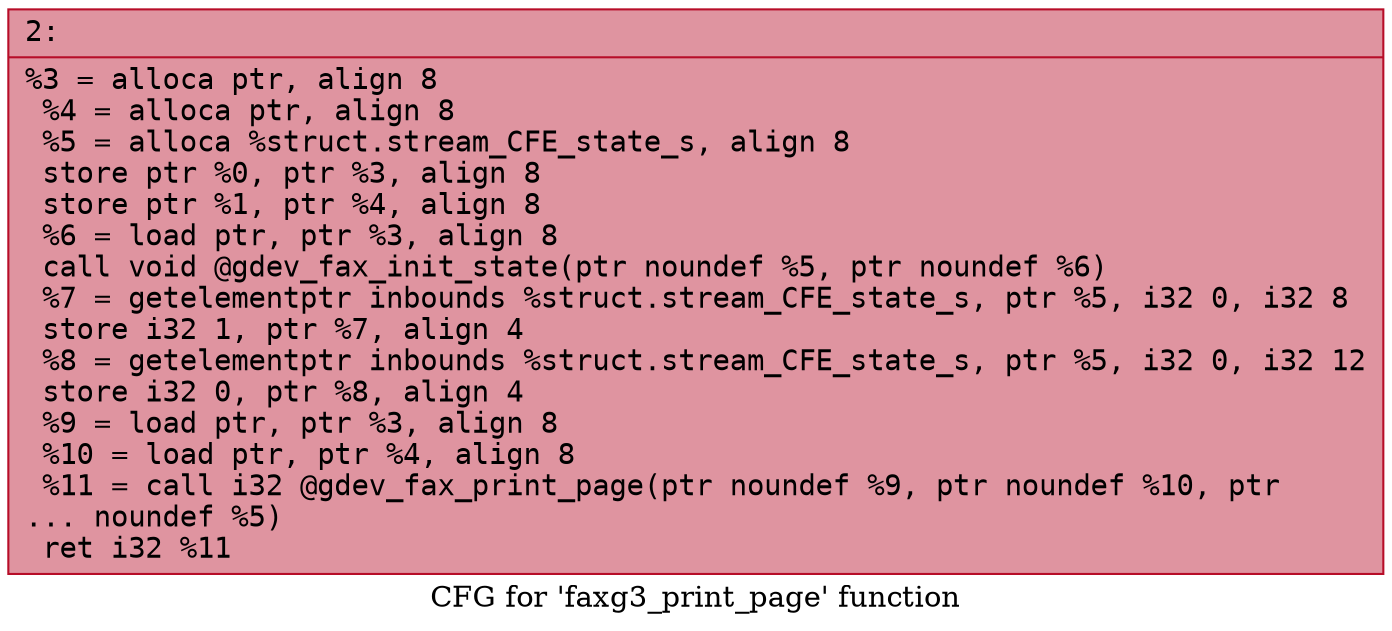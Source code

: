 digraph "CFG for 'faxg3_print_page' function" {
	label="CFG for 'faxg3_print_page' function";

	Node0x600003433700 [shape=record,color="#b70d28ff", style=filled, fillcolor="#b70d2870" fontname="Courier",label="{2:\l|  %3 = alloca ptr, align 8\l  %4 = alloca ptr, align 8\l  %5 = alloca %struct.stream_CFE_state_s, align 8\l  store ptr %0, ptr %3, align 8\l  store ptr %1, ptr %4, align 8\l  %6 = load ptr, ptr %3, align 8\l  call void @gdev_fax_init_state(ptr noundef %5, ptr noundef %6)\l  %7 = getelementptr inbounds %struct.stream_CFE_state_s, ptr %5, i32 0, i32 8\l  store i32 1, ptr %7, align 4\l  %8 = getelementptr inbounds %struct.stream_CFE_state_s, ptr %5, i32 0, i32 12\l  store i32 0, ptr %8, align 4\l  %9 = load ptr, ptr %3, align 8\l  %10 = load ptr, ptr %4, align 8\l  %11 = call i32 @gdev_fax_print_page(ptr noundef %9, ptr noundef %10, ptr\l... noundef %5)\l  ret i32 %11\l}"];
}
